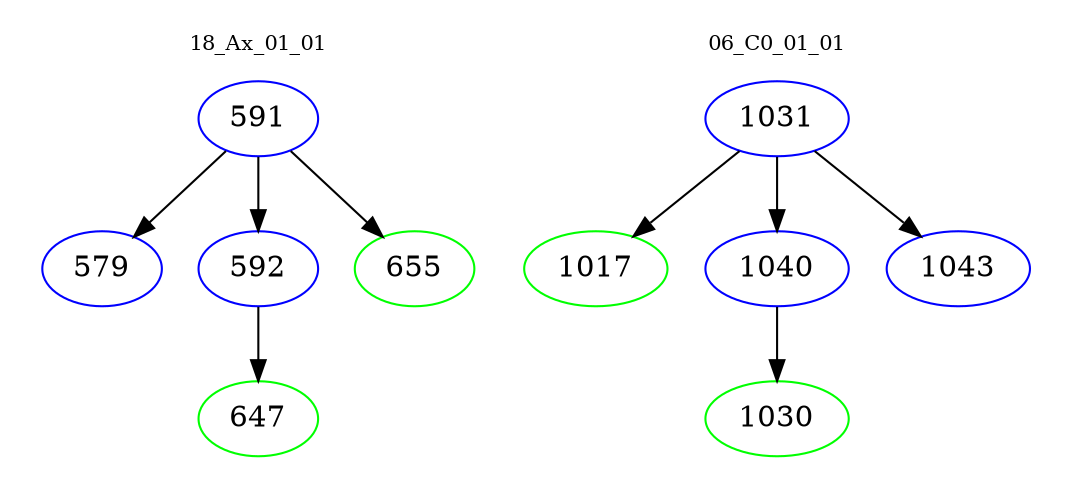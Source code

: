 digraph{
subgraph cluster_0 {
color = white
label = "18_Ax_01_01";
fontsize=10;
T0_591 [label="591", color="blue"]
T0_591 -> T0_579 [color="black"]
T0_579 [label="579", color="blue"]
T0_591 -> T0_592 [color="black"]
T0_592 [label="592", color="blue"]
T0_592 -> T0_647 [color="black"]
T0_647 [label="647", color="green"]
T0_591 -> T0_655 [color="black"]
T0_655 [label="655", color="green"]
}
subgraph cluster_1 {
color = white
label = "06_C0_01_01";
fontsize=10;
T1_1031 [label="1031", color="blue"]
T1_1031 -> T1_1017 [color="black"]
T1_1017 [label="1017", color="green"]
T1_1031 -> T1_1040 [color="black"]
T1_1040 [label="1040", color="blue"]
T1_1040 -> T1_1030 [color="black"]
T1_1030 [label="1030", color="green"]
T1_1031 -> T1_1043 [color="black"]
T1_1043 [label="1043", color="blue"]
}
}
